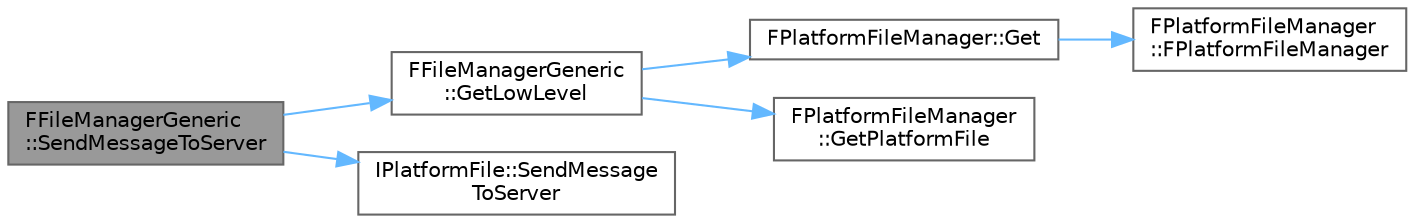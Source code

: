 digraph "FFileManagerGeneric::SendMessageToServer"
{
 // INTERACTIVE_SVG=YES
 // LATEX_PDF_SIZE
  bgcolor="transparent";
  edge [fontname=Helvetica,fontsize=10,labelfontname=Helvetica,labelfontsize=10];
  node [fontname=Helvetica,fontsize=10,shape=box,height=0.2,width=0.4];
  rankdir="LR";
  Node1 [id="Node000001",label="FFileManagerGeneric\l::SendMessageToServer",height=0.2,width=0.4,color="gray40", fillcolor="grey60", style="filled", fontcolor="black",tooltip="Sends a message to the file server, and will block until it's complete."];
  Node1 -> Node2 [id="edge1_Node000001_Node000002",color="steelblue1",style="solid",tooltip=" "];
  Node2 [id="Node000002",label="FFileManagerGeneric\l::GetLowLevel",height=0.2,width=0.4,color="grey40", fillcolor="white", style="filled",URL="$d1/d87/classFFileManagerGeneric.html#a7e9d77ee730cbcd095883fbcdef0d93c",tooltip=" "];
  Node2 -> Node3 [id="edge2_Node000002_Node000003",color="steelblue1",style="solid",tooltip=" "];
  Node3 [id="Node000003",label="FPlatformFileManager::Get",height=0.2,width=0.4,color="grey40", fillcolor="white", style="filled",URL="$d8/dfd/classFPlatformFileManager.html#af76b09cb87e4b383eb5ec2b6613d12e4",tooltip="Gets FPlatformFileManager Singleton."];
  Node3 -> Node4 [id="edge3_Node000003_Node000004",color="steelblue1",style="solid",tooltip=" "];
  Node4 [id="Node000004",label="FPlatformFileManager\l::FPlatformFileManager",height=0.2,width=0.4,color="grey40", fillcolor="white", style="filled",URL="$d8/dfd/classFPlatformFileManager.html#a14a702f0907f577007f64666da85c314",tooltip="Constructor."];
  Node2 -> Node5 [id="edge4_Node000002_Node000005",color="steelblue1",style="solid",tooltip=" "];
  Node5 [id="Node000005",label="FPlatformFileManager\l::GetPlatformFile",height=0.2,width=0.4,color="grey40", fillcolor="white", style="filled",URL="$d8/dfd/classFPlatformFileManager.html#ab6e22acd4b8a2483a37cd8a2799f406d",tooltip="Gets the currently used platform file."];
  Node1 -> Node6 [id="edge5_Node000001_Node000006",color="steelblue1",style="solid",tooltip=" "];
  Node6 [id="Node000006",label="IPlatformFile::SendMessage\lToServer",height=0.2,width=0.4,color="grey40", fillcolor="white", style="filled",URL="$de/d1e/classIPlatformFile.html#aeb615927e319d06e62e6f0c5fb955b0e",tooltip="Sends a message to the file server, and will block until it's complete."];
}
